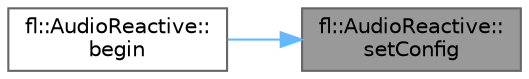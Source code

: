 digraph "fl::AudioReactive::setConfig"
{
 // INTERACTIVE_SVG=YES
 // LATEX_PDF_SIZE
  bgcolor="transparent";
  edge [fontname=Helvetica,fontsize=10,labelfontname=Helvetica,labelfontsize=10];
  node [fontname=Helvetica,fontsize=10,shape=box,height=0.2,width=0.4];
  rankdir="RL";
  Node1 [id="Node000001",label="fl::AudioReactive::\lsetConfig",height=0.2,width=0.4,color="gray40", fillcolor="grey60", style="filled", fontcolor="black",tooltip=" "];
  Node1 -> Node2 [id="edge1_Node000001_Node000002",dir="back",color="steelblue1",style="solid",tooltip=" "];
  Node2 [id="Node000002",label="fl::AudioReactive::\lbegin",height=0.2,width=0.4,color="grey40", fillcolor="white", style="filled",URL="$d3/d40/classfl_1_1_audio_reactive_ae56d7e11649ae689eb1a6dd5d65d47e9.html#ae56d7e11649ae689eb1a6dd5d65d47e9",tooltip=" "];
}

